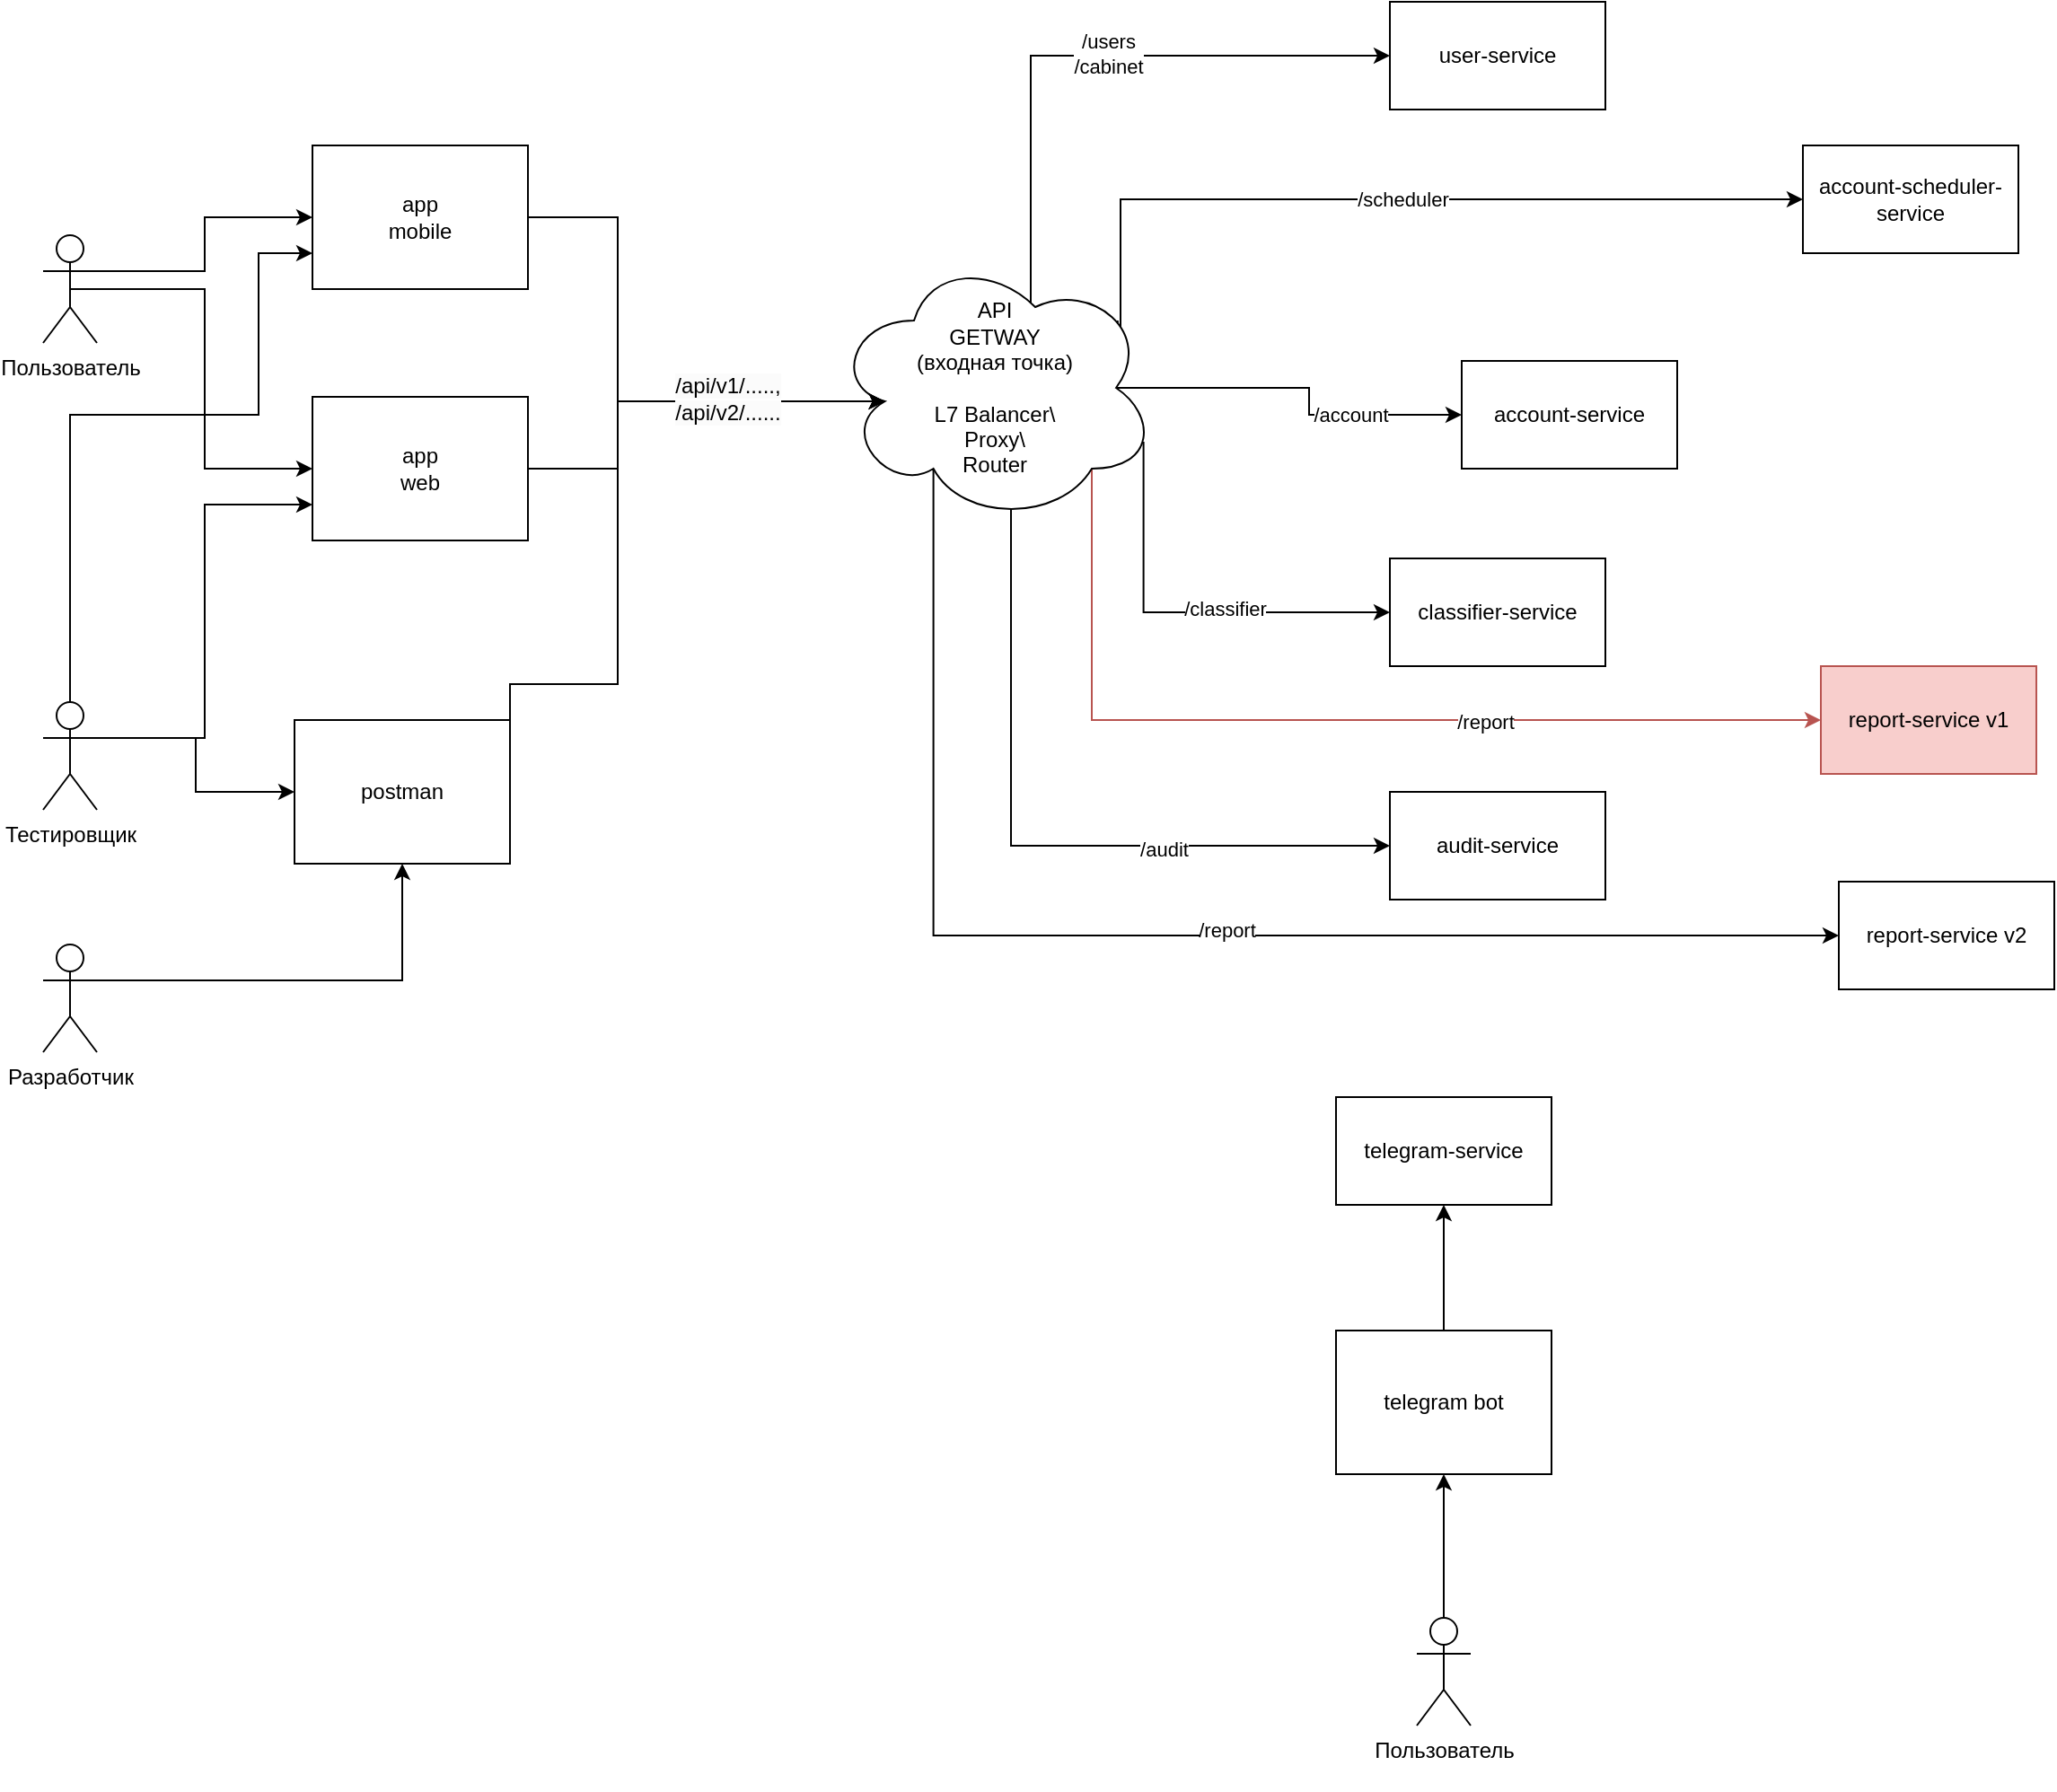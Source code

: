 <mxfile version="20.8.3" type="device"><diagram name="Страница — 1" id="3y0sXPSTT0NgoaCybfnM"><mxGraphModel dx="1242" dy="685" grid="1" gridSize="10" guides="1" tooltips="1" connect="1" arrows="1" fold="1" page="1" pageScale="1" pageWidth="827" pageHeight="1169" math="0" shadow="0"><root><mxCell id="0"/><mxCell id="1" parent="0"/><mxCell id="wg4rP252kgjaDJVK6xjz-6" style="edgeStyle=orthogonalEdgeStyle;rounded=0;orthogonalLoop=1;jettySize=auto;html=1;exitX=1;exitY=0.333;exitDx=0;exitDy=0;exitPerimeter=0;entryX=0;entryY=0.5;entryDx=0;entryDy=0;" parent="1" source="wg4rP252kgjaDJVK6xjz-1" target="wg4rP252kgjaDJVK6xjz-2" edge="1"><mxGeometry relative="1" as="geometry"/></mxCell><mxCell id="wg4rP252kgjaDJVK6xjz-7" style="edgeStyle=orthogonalEdgeStyle;rounded=0;orthogonalLoop=1;jettySize=auto;html=1;exitX=0.5;exitY=0.5;exitDx=0;exitDy=0;exitPerimeter=0;entryX=0;entryY=0.5;entryDx=0;entryDy=0;" parent="1" source="wg4rP252kgjaDJVK6xjz-1" target="wg4rP252kgjaDJVK6xjz-3" edge="1"><mxGeometry relative="1" as="geometry"/></mxCell><mxCell id="wg4rP252kgjaDJVK6xjz-1" value="Пользователь&lt;div&gt;&lt;br&gt;&lt;/div&gt;" style="shape=umlActor;verticalLabelPosition=bottom;verticalAlign=top;html=1;outlineConnect=0;" parent="1" vertex="1"><mxGeometry x="50" y="160" width="30" height="60" as="geometry"/></mxCell><mxCell id="wg4rP252kgjaDJVK6xjz-2" value="app&lt;div&gt;mobile&lt;/div&gt;" style="rounded=0;whiteSpace=wrap;html=1;" parent="1" vertex="1"><mxGeometry x="200" y="110" width="120" height="80" as="geometry"/></mxCell><mxCell id="wg4rP252kgjaDJVK6xjz-10" style="edgeStyle=orthogonalEdgeStyle;rounded=0;orthogonalLoop=1;jettySize=auto;html=1;exitX=1;exitY=0.5;exitDx=0;exitDy=0;entryX=0.16;entryY=0.55;entryDx=0;entryDy=0;entryPerimeter=0;" parent="1" source="wg4rP252kgjaDJVK6xjz-3" target="wg4rP252kgjaDJVK6xjz-8" edge="1"><mxGeometry relative="1" as="geometry"><mxPoint x="450" y="210" as="targetPoint"/><Array as="points"><mxPoint x="370" y="290"/><mxPoint x="370" y="253"/></Array></mxGeometry></mxCell><mxCell id="wg4rP252kgjaDJVK6xjz-3" value="app&lt;div&gt;web&lt;/div&gt;" style="rounded=0;whiteSpace=wrap;html=1;" parent="1" vertex="1"><mxGeometry x="200" y="250" width="120" height="80" as="geometry"/></mxCell><mxCell id="wg4rP252kgjaDJVK6xjz-39" style="edgeStyle=orthogonalEdgeStyle;rounded=0;orthogonalLoop=1;jettySize=auto;html=1;exitX=0.5;exitY=0;exitDx=0;exitDy=0;entryX=0.5;entryY=1;entryDx=0;entryDy=0;" parent="1" source="wg4rP252kgjaDJVK6xjz-4" target="wg4rP252kgjaDJVK6xjz-38" edge="1"><mxGeometry relative="1" as="geometry"/></mxCell><mxCell id="wg4rP252kgjaDJVK6xjz-4" value="telegram bot" style="rounded=0;whiteSpace=wrap;html=1;" parent="1" vertex="1"><mxGeometry x="770" y="770" width="120" height="80" as="geometry"/></mxCell><mxCell id="wg4rP252kgjaDJVK6xjz-23" style="edgeStyle=orthogonalEdgeStyle;rounded=0;orthogonalLoop=1;jettySize=auto;html=1;exitX=0.875;exitY=0.5;exitDx=0;exitDy=0;exitPerimeter=0;" parent="1" source="wg4rP252kgjaDJVK6xjz-8" target="wg4rP252kgjaDJVK6xjz-15" edge="1"><mxGeometry relative="1" as="geometry"/></mxCell><mxCell id="wg4rP252kgjaDJVK6xjz-24" value="/account" style="edgeLabel;html=1;align=center;verticalAlign=middle;resizable=0;points=[];" parent="wg4rP252kgjaDJVK6xjz-23" vertex="1" connectable="0"><mxGeometry x="0.386" relative="1" as="geometry"><mxPoint x="1" as="offset"/></mxGeometry></mxCell><mxCell id="wg4rP252kgjaDJVK6xjz-25" style="edgeStyle=orthogonalEdgeStyle;rounded=0;orthogonalLoop=1;jettySize=auto;html=1;exitX=0.96;exitY=0.7;exitDx=0;exitDy=0;exitPerimeter=0;entryX=0;entryY=0.5;entryDx=0;entryDy=0;" parent="1" source="wg4rP252kgjaDJVK6xjz-8" target="wg4rP252kgjaDJVK6xjz-16" edge="1"><mxGeometry relative="1" as="geometry"><Array as="points"><mxPoint x="663" y="370"/></Array></mxGeometry></mxCell><mxCell id="wg4rP252kgjaDJVK6xjz-37" value="/classifier" style="edgeLabel;html=1;align=center;verticalAlign=middle;resizable=0;points=[];" parent="wg4rP252kgjaDJVK6xjz-25" vertex="1" connectable="0"><mxGeometry x="0.203" y="2" relative="1" as="geometry"><mxPoint as="offset"/></mxGeometry></mxCell><mxCell id="wg4rP252kgjaDJVK6xjz-27" style="edgeStyle=orthogonalEdgeStyle;rounded=0;orthogonalLoop=1;jettySize=auto;html=1;exitX=0.55;exitY=0.95;exitDx=0;exitDy=0;exitPerimeter=0;entryX=0;entryY=0.5;entryDx=0;entryDy=0;" parent="1" source="wg4rP252kgjaDJVK6xjz-8" target="wg4rP252kgjaDJVK6xjz-17" edge="1"><mxGeometry relative="1" as="geometry"><Array as="points"><mxPoint x="589" y="500"/></Array></mxGeometry></mxCell><mxCell id="wg4rP252kgjaDJVK6xjz-28" value="/audit" style="edgeLabel;html=1;align=center;verticalAlign=middle;resizable=0;points=[];" parent="wg4rP252kgjaDJVK6xjz-27" vertex="1" connectable="0"><mxGeometry x="0.365" y="-2" relative="1" as="geometry"><mxPoint as="offset"/></mxGeometry></mxCell><mxCell id="wg4rP252kgjaDJVK6xjz-29" style="edgeStyle=orthogonalEdgeStyle;rounded=0;orthogonalLoop=1;jettySize=auto;html=1;exitX=0.8;exitY=0.8;exitDx=0;exitDy=0;exitPerimeter=0;entryX=0;entryY=0.5;entryDx=0;entryDy=0;fillColor=#f8cecc;strokeColor=#b85450;" parent="1" source="wg4rP252kgjaDJVK6xjz-8" target="wg4rP252kgjaDJVK6xjz-18" edge="1"><mxGeometry relative="1" as="geometry"><Array as="points"><mxPoint x="634" y="430"/></Array></mxGeometry></mxCell><mxCell id="wg4rP252kgjaDJVK6xjz-30" value="/report" style="edgeLabel;html=1;align=center;verticalAlign=middle;resizable=0;points=[];" parent="wg4rP252kgjaDJVK6xjz-29" vertex="1" connectable="0"><mxGeometry x="0.315" y="-1" relative="1" as="geometry"><mxPoint as="offset"/></mxGeometry></mxCell><mxCell id="wg4rP252kgjaDJVK6xjz-33" style="edgeStyle=orthogonalEdgeStyle;rounded=0;orthogonalLoop=1;jettySize=auto;html=1;exitX=0.625;exitY=0.2;exitDx=0;exitDy=0;exitPerimeter=0;entryX=0;entryY=0.5;entryDx=0;entryDy=0;" parent="1" source="wg4rP252kgjaDJVK6xjz-8" target="wg4rP252kgjaDJVK6xjz-14" edge="1"><mxGeometry relative="1" as="geometry"><Array as="points"><mxPoint x="600" y="224"/><mxPoint x="600" y="60"/></Array></mxGeometry></mxCell><mxCell id="wg4rP252kgjaDJVK6xjz-34" value="/users&lt;div&gt;/cabinet&lt;/div&gt;" style="edgeLabel;html=1;align=center;verticalAlign=middle;resizable=0;points=[];" parent="wg4rP252kgjaDJVK6xjz-33" vertex="1" connectable="0"><mxGeometry x="0.197" y="1" relative="1" as="geometry"><mxPoint as="offset"/></mxGeometry></mxCell><mxCell id="wg4rP252kgjaDJVK6xjz-35" style="edgeStyle=orthogonalEdgeStyle;rounded=0;orthogonalLoop=1;jettySize=auto;html=1;exitX=0.88;exitY=0.25;exitDx=0;exitDy=0;exitPerimeter=0;entryX=0;entryY=0.5;entryDx=0;entryDy=0;" parent="1" source="wg4rP252kgjaDJVK6xjz-8" target="wg4rP252kgjaDJVK6xjz-19" edge="1"><mxGeometry relative="1" as="geometry"><Array as="points"><mxPoint x="650" y="230"/><mxPoint x="650" y="140"/></Array></mxGeometry></mxCell><mxCell id="wg4rP252kgjaDJVK6xjz-36" value="/scheduler" style="edgeLabel;html=1;align=center;verticalAlign=middle;resizable=0;points=[];" parent="wg4rP252kgjaDJVK6xjz-35" vertex="1" connectable="0"><mxGeometry x="0.097" relative="1" as="geometry"><mxPoint as="offset"/></mxGeometry></mxCell><mxCell id="wg4rP252kgjaDJVK6xjz-51" style="edgeStyle=orthogonalEdgeStyle;rounded=0;orthogonalLoop=1;jettySize=auto;html=1;exitX=0.31;exitY=0.8;exitDx=0;exitDy=0;exitPerimeter=0;entryX=0;entryY=0.5;entryDx=0;entryDy=0;" parent="1" source="wg4rP252kgjaDJVK6xjz-8" target="wg4rP252kgjaDJVK6xjz-40" edge="1"><mxGeometry relative="1" as="geometry"><Array as="points"><mxPoint x="546" y="550"/></Array></mxGeometry></mxCell><mxCell id="wg4rP252kgjaDJVK6xjz-52" value="/report" style="edgeLabel;html=1;align=center;verticalAlign=middle;resizable=0;points=[];" parent="wg4rP252kgjaDJVK6xjz-51" vertex="1" connectable="0"><mxGeometry x="0.106" y="3" relative="1" as="geometry"><mxPoint as="offset"/></mxGeometry></mxCell><mxCell id="wg4rP252kgjaDJVK6xjz-8" value="API&lt;div&gt;GETWAY&lt;/div&gt;&lt;div&gt;(входная точка)&lt;/div&gt;&lt;div&gt;&lt;br&gt;&lt;/div&gt;&lt;div&gt;L7 Balancer\&lt;/div&gt;&lt;div&gt;Proxy\&lt;/div&gt;&lt;div&gt;Router&lt;/div&gt;" style="ellipse;shape=cloud;whiteSpace=wrap;html=1;" parent="1" vertex="1"><mxGeometry x="490" y="170" width="180" height="150" as="geometry"/></mxCell><mxCell id="wg4rP252kgjaDJVK6xjz-9" style="edgeStyle=orthogonalEdgeStyle;rounded=0;orthogonalLoop=1;jettySize=auto;html=1;exitX=1;exitY=0.5;exitDx=0;exitDy=0;entryX=0.16;entryY=0.55;entryDx=0;entryDy=0;entryPerimeter=0;" parent="1" source="wg4rP252kgjaDJVK6xjz-2" target="wg4rP252kgjaDJVK6xjz-8" edge="1"><mxGeometry relative="1" as="geometry"><Array as="points"><mxPoint x="370" y="150"/><mxPoint x="370" y="253"/></Array></mxGeometry></mxCell><mxCell id="wg4rP252kgjaDJVK6xjz-11" value="postman" style="rounded=0;whiteSpace=wrap;html=1;" parent="1" vertex="1"><mxGeometry x="190" y="430" width="120" height="80" as="geometry"/></mxCell><mxCell id="wg4rP252kgjaDJVK6xjz-13" style="edgeStyle=orthogonalEdgeStyle;rounded=0;orthogonalLoop=1;jettySize=auto;html=1;exitX=1;exitY=0.5;exitDx=0;exitDy=0;entryX=0.16;entryY=0.55;entryDx=0;entryDy=0;entryPerimeter=0;" parent="1" source="wg4rP252kgjaDJVK6xjz-11" target="wg4rP252kgjaDJVK6xjz-8" edge="1"><mxGeometry relative="1" as="geometry"><Array as="points"><mxPoint x="310" y="410"/><mxPoint x="370" y="410"/><mxPoint x="370" y="253"/></Array></mxGeometry></mxCell><mxCell id="wg4rP252kgjaDJVK6xjz-32" value="&lt;span style=&quot;font-size: 12px; white-space: normal; background-color: rgb(251, 251, 251);&quot;&gt;/api/v1/.....,&lt;/span&gt;&lt;div&gt;&lt;span style=&quot;font-size: 12px; text-wrap-mode: wrap; background-color: rgb(251, 251, 251);&quot;&gt;/api/v2/......&lt;/span&gt;&lt;/div&gt;" style="edgeLabel;html=1;align=center;verticalAlign=middle;resizable=0;points=[];" parent="wg4rP252kgjaDJVK6xjz-13" vertex="1" connectable="0"><mxGeometry x="0.488" y="-5" relative="1" as="geometry"><mxPoint x="21" y="-7" as="offset"/></mxGeometry></mxCell><mxCell id="wg4rP252kgjaDJVK6xjz-14" value="user-service" style="rounded=0;whiteSpace=wrap;html=1;" parent="1" vertex="1"><mxGeometry x="800" y="30" width="120" height="60" as="geometry"/></mxCell><mxCell id="wg4rP252kgjaDJVK6xjz-15" value="account-service" style="rounded=0;whiteSpace=wrap;html=1;" parent="1" vertex="1"><mxGeometry x="840" y="230" width="120" height="60" as="geometry"/></mxCell><mxCell id="wg4rP252kgjaDJVK6xjz-16" value="classifier-service" style="rounded=0;whiteSpace=wrap;html=1;" parent="1" vertex="1"><mxGeometry x="800" y="340" width="120" height="60" as="geometry"/></mxCell><mxCell id="wg4rP252kgjaDJVK6xjz-17" value="audit-service" style="rounded=0;whiteSpace=wrap;html=1;" parent="1" vertex="1"><mxGeometry x="800" y="470" width="120" height="60" as="geometry"/></mxCell><mxCell id="wg4rP252kgjaDJVK6xjz-18" value="report-service v1" style="rounded=0;whiteSpace=wrap;html=1;fillColor=#f8cecc;strokeColor=#b85450;" parent="1" vertex="1"><mxGeometry x="1040" y="400" width="120" height="60" as="geometry"/></mxCell><mxCell id="wg4rP252kgjaDJVK6xjz-19" value="account-scheduler-service" style="rounded=0;whiteSpace=wrap;html=1;" parent="1" vertex="1"><mxGeometry x="1030" y="110" width="120" height="60" as="geometry"/></mxCell><mxCell id="wg4rP252kgjaDJVK6xjz-38" value="telegram-service" style="rounded=0;whiteSpace=wrap;html=1;" parent="1" vertex="1"><mxGeometry x="770" y="640" width="120" height="60" as="geometry"/></mxCell><mxCell id="wg4rP252kgjaDJVK6xjz-40" value="report-service v2" style="rounded=0;whiteSpace=wrap;html=1;" parent="1" vertex="1"><mxGeometry x="1050" y="520" width="120" height="60" as="geometry"/></mxCell><mxCell id="wg4rP252kgjaDJVK6xjz-45" style="edgeStyle=orthogonalEdgeStyle;rounded=0;orthogonalLoop=1;jettySize=auto;html=1;exitX=1;exitY=0.333;exitDx=0;exitDy=0;exitPerimeter=0;entryX=0;entryY=0.75;entryDx=0;entryDy=0;" parent="1" source="wg4rP252kgjaDJVK6xjz-41" target="wg4rP252kgjaDJVK6xjz-3" edge="1"><mxGeometry relative="1" as="geometry"/></mxCell><mxCell id="wg4rP252kgjaDJVK6xjz-46" style="edgeStyle=orthogonalEdgeStyle;rounded=0;orthogonalLoop=1;jettySize=auto;html=1;exitX=0.5;exitY=0;exitDx=0;exitDy=0;exitPerimeter=0;entryX=0;entryY=0.75;entryDx=0;entryDy=0;" parent="1" source="wg4rP252kgjaDJVK6xjz-41" target="wg4rP252kgjaDJVK6xjz-2" edge="1"><mxGeometry relative="1" as="geometry"><Array as="points"><mxPoint x="65" y="260"/><mxPoint x="170" y="260"/><mxPoint x="170" y="170"/></Array></mxGeometry></mxCell><mxCell id="_Svxrc-qO8uoLepr3dCB-1" style="edgeStyle=orthogonalEdgeStyle;rounded=0;orthogonalLoop=1;jettySize=auto;html=1;exitX=1;exitY=0.333;exitDx=0;exitDy=0;exitPerimeter=0;entryX=0;entryY=0.5;entryDx=0;entryDy=0;" edge="1" parent="1" source="wg4rP252kgjaDJVK6xjz-41" target="wg4rP252kgjaDJVK6xjz-11"><mxGeometry relative="1" as="geometry"/></mxCell><mxCell id="wg4rP252kgjaDJVK6xjz-41" value="&lt;div&gt;Тестировщик&lt;/div&gt;" style="shape=umlActor;verticalLabelPosition=bottom;verticalAlign=top;html=1;outlineConnect=0;" parent="1" vertex="1"><mxGeometry x="50" y="420" width="30" height="60" as="geometry"/></mxCell><mxCell id="wg4rP252kgjaDJVK6xjz-47" style="edgeStyle=orthogonalEdgeStyle;rounded=0;orthogonalLoop=1;jettySize=auto;html=1;exitX=1;exitY=0.333;exitDx=0;exitDy=0;exitPerimeter=0;entryX=0.5;entryY=1;entryDx=0;entryDy=0;" parent="1" source="wg4rP252kgjaDJVK6xjz-44" target="wg4rP252kgjaDJVK6xjz-11" edge="1"><mxGeometry relative="1" as="geometry"/></mxCell><mxCell id="wg4rP252kgjaDJVK6xjz-44" value="Разработчик" style="shape=umlActor;verticalLabelPosition=bottom;verticalAlign=top;html=1;outlineConnect=0;" parent="1" vertex="1"><mxGeometry x="50" y="555" width="30" height="60" as="geometry"/></mxCell><mxCell id="wg4rP252kgjaDJVK6xjz-50" style="edgeStyle=orthogonalEdgeStyle;rounded=0;orthogonalLoop=1;jettySize=auto;html=1;exitX=0.5;exitY=0;exitDx=0;exitDy=0;exitPerimeter=0;entryX=0.5;entryY=1;entryDx=0;entryDy=0;" parent="1" source="wg4rP252kgjaDJVK6xjz-48" target="wg4rP252kgjaDJVK6xjz-4" edge="1"><mxGeometry relative="1" as="geometry"/></mxCell><mxCell id="wg4rP252kgjaDJVK6xjz-48" value="Пользователь&lt;div&gt;&lt;br&gt;&lt;/div&gt;" style="shape=umlActor;verticalLabelPosition=bottom;verticalAlign=top;html=1;outlineConnect=0;" parent="1" vertex="1"><mxGeometry x="815" y="930" width="30" height="60" as="geometry"/></mxCell></root></mxGraphModel></diagram></mxfile>